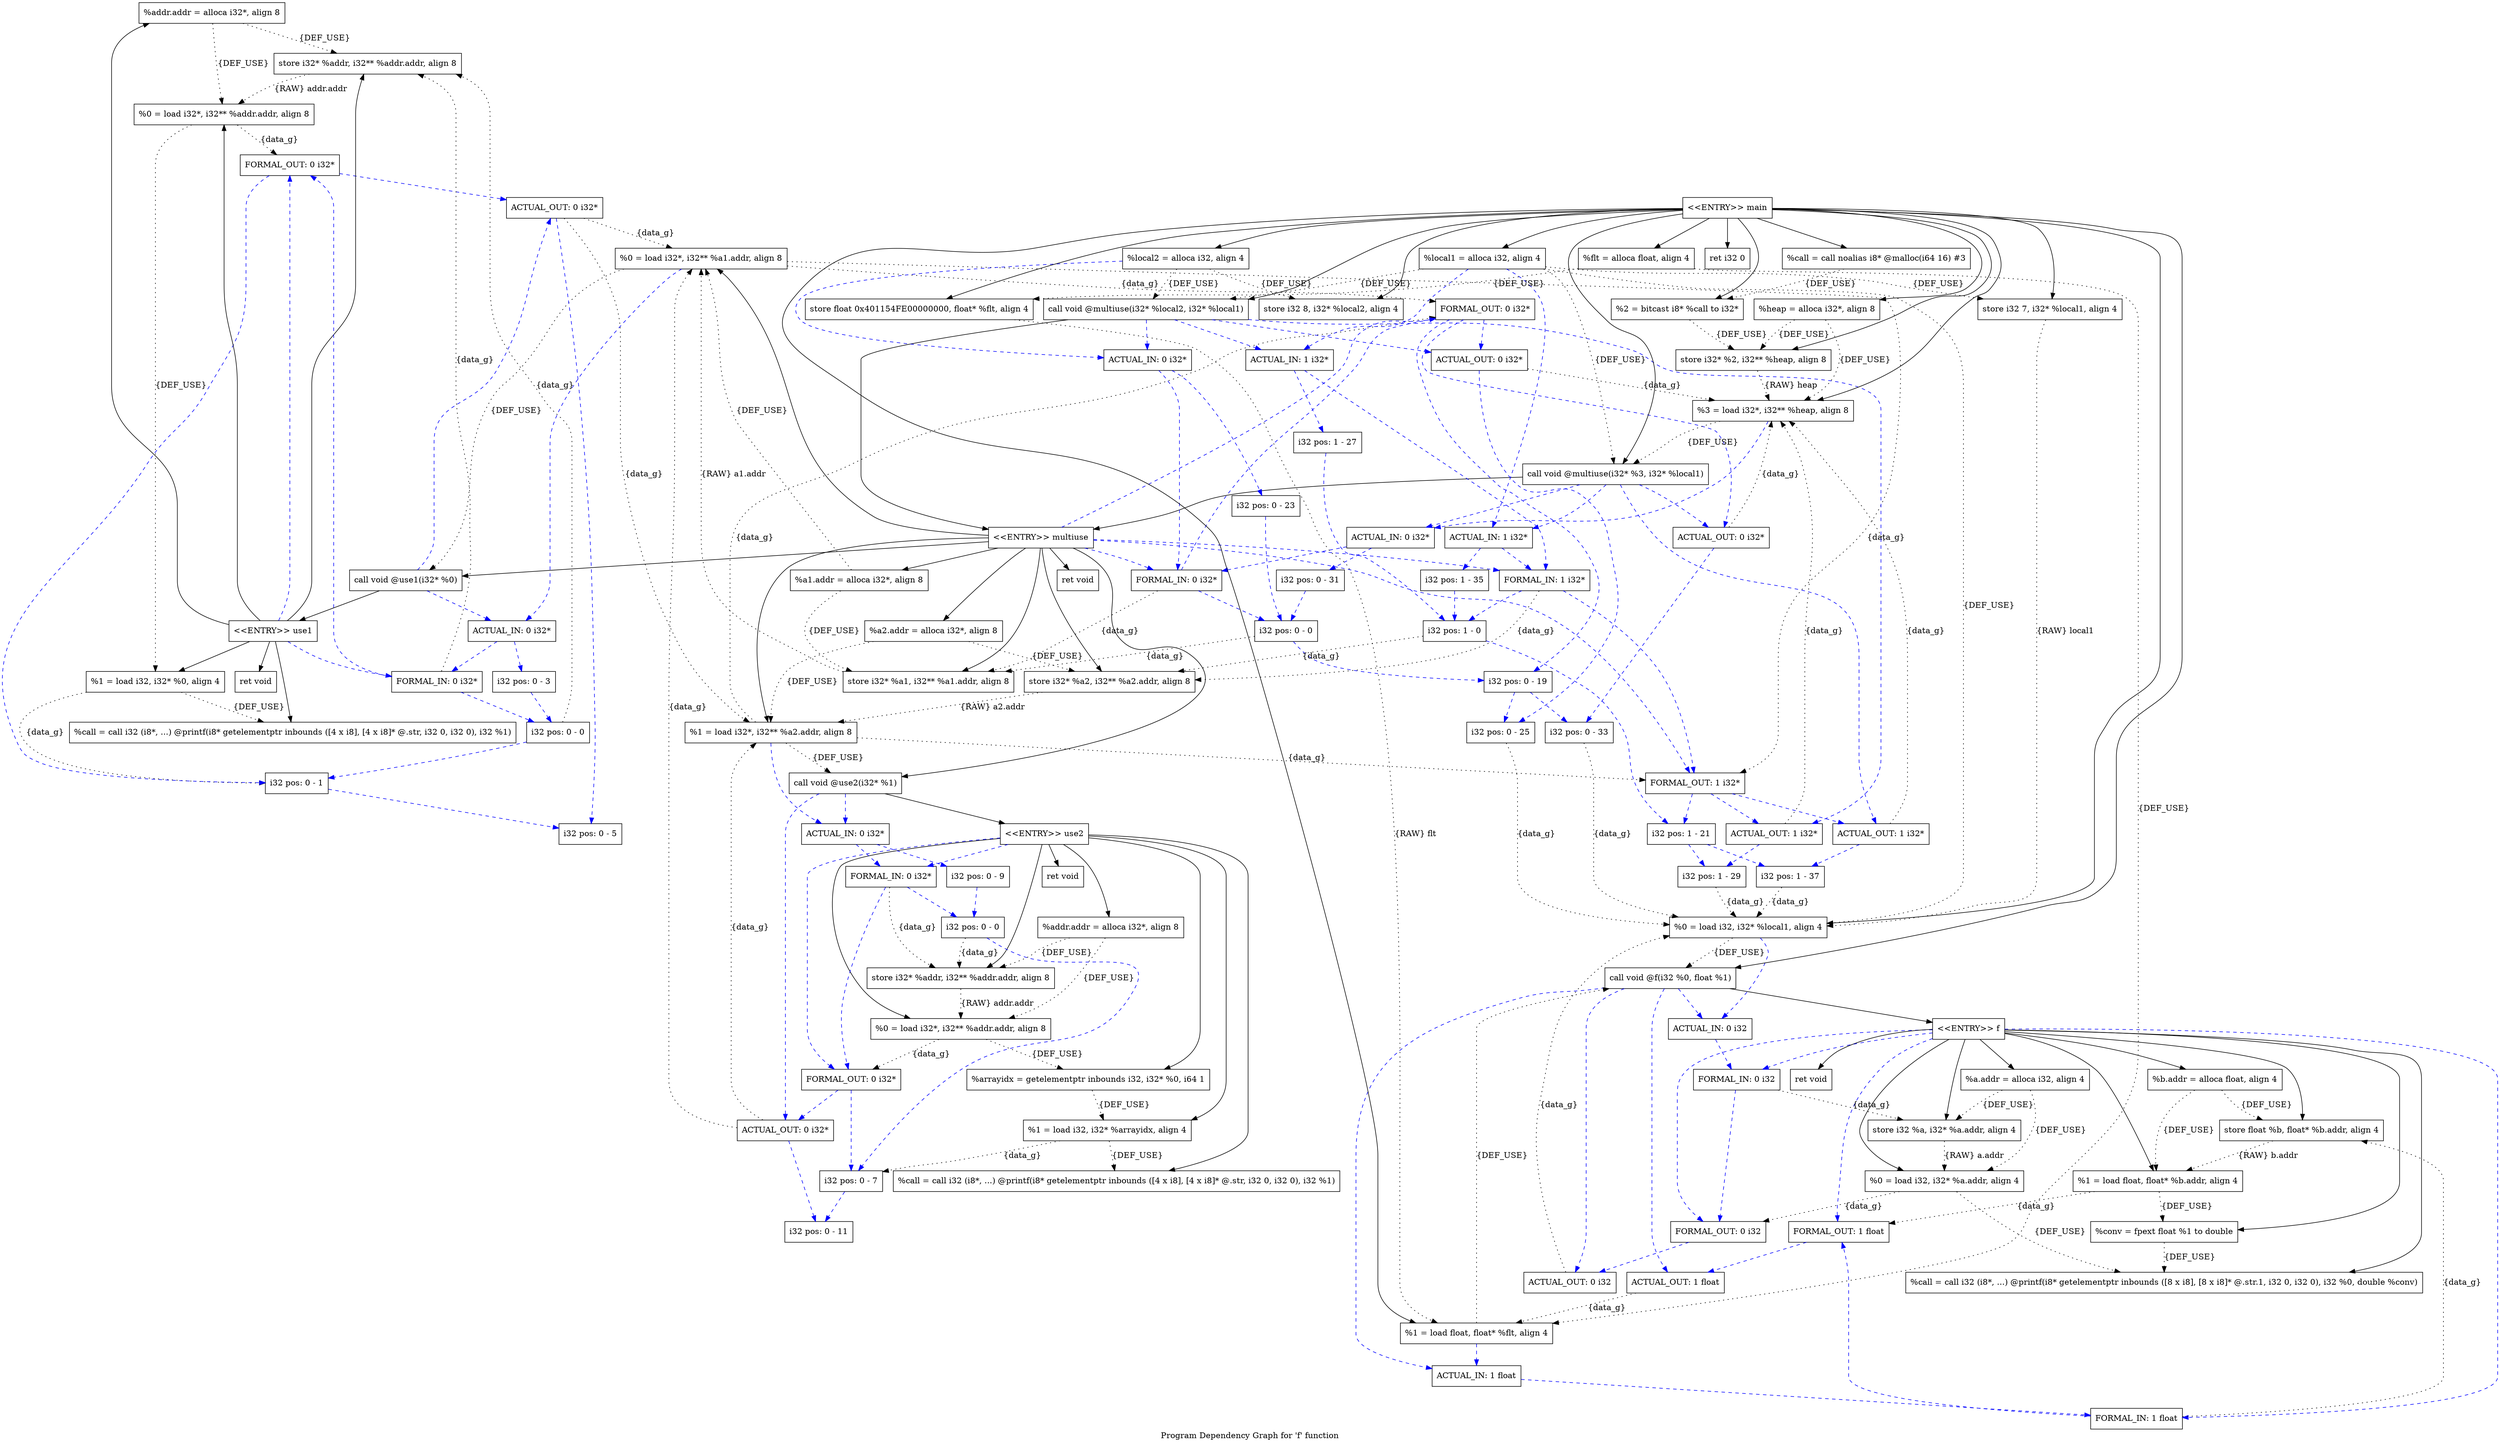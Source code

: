 digraph "Program Dependency Graph for 'f' function" {
	label="Program Dependency Graph for 'f' function";

	Node0x8115840 [shape=record,label="{  %addr.addr = alloca i32*, align 8}"];
	Node0x8115840 -> Node0x81147e0[style=dotted,label = "{DEF_USE}" ];
	Node0x8115840 -> Node0x8115000[style=dotted,label = "{DEF_USE}" ];
	Node0x81147e0 [shape=record,label="{  store i32* %addr, i32** %addr.addr, align 8}"];
	Node0x81147e0 -> Node0x8115000[style=dotted,label = "{RAW} addr.addr"];
	Node0x8115000 [shape=record,label="{  %0 = load i32*, i32** %addr.addr, align 8}"];
	Node0x8115000 -> Node0x8115140[style=dotted,label = "{DEF_USE}" ];
	Node0x8115000 -> Node0x811b440[style=dotted, label = "{data_g}"];
	Node0x8115140 [shape=record,label="{  %1 = load i32, i32* %0, align 4}"];
	Node0x8115140 -> Node0x81151b0[style=dotted,label = "{DEF_USE}" ];
	Node0x8115140 -> Node0x811b4b0[style=dotted, label = "{data_g}"];
	Node0x81151b0 [shape=record,label="{  %call = call i32 (i8*, ...) @printf(i8* getelementptr inbounds ([4 x i8], [4 x i8]* @.str, i32 0, i32 0), i32 %1)}"];
	Node0x81180e0 [shape=record,label="{\<\<ENTRY\>\> use1}"];
	Node0x81180e0 -> Node0x8115840;
	Node0x81180e0 -> Node0x81147e0;
	Node0x81180e0 -> Node0x8115000;
	Node0x81180e0 -> Node0x8115140;
	Node0x81180e0 -> Node0x81151b0;
	Node0x81180e0 -> Node0x8118170;
	Node0x81180e0 -> Node0x811b360[style=dashed, color="blue"];
	Node0x81180e0 -> Node0x811b440[style=dashed, color="blue"];
	Node0x8118170 [shape=record,label="{  ret void}"];
	Node0x8114850 [shape=record,label="{  %addr.addr = alloca i32*, align 8}"];
	Node0x8114850 -> Node0x8117ba0[style=dotted,label = "{DEF_USE}" ];
	Node0x8114850 -> Node0x8117ca0[style=dotted,label = "{DEF_USE}" ];
	Node0x8117ba0 [shape=record,label="{  store i32* %addr, i32** %addr.addr, align 8}"];
	Node0x8117ba0 -> Node0x8117ca0[style=dotted,label = "{RAW} addr.addr"];
	Node0x8117ca0 [shape=record,label="{  %0 = load i32*, i32** %addr.addr, align 8}"];
	Node0x8117ca0 -> Node0x8117db0[style=dotted,label = "{DEF_USE}" ];
	Node0x8117ca0 -> Node0x8119b60[style=dotted, label = "{data_g}"];
	Node0x8117db0 [shape=record,label="{  %arrayidx = getelementptr inbounds i32, i32* %0, i64 1}"];
	Node0x8117db0 -> Node0x8117e20[style=dotted,label = "{DEF_USE}" ];
	Node0x8117e20 [shape=record,label="{  %1 = load i32, i32* %arrayidx, align 4}"];
	Node0x8117e20 -> Node0x8117e90[style=dotted,label = "{DEF_USE}" ];
	Node0x8117e20 -> Node0x8119bd0[style=dotted, label = "{data_g}"];
	Node0x8117e90 [shape=record,label="{  %call = call i32 (i8*, ...) @printf(i8* getelementptr inbounds ([4 x i8], [4 x i8]* @.str, i32 0, i32 0), i32 %1)}"];
	Node0x811ad90 [shape=record,label="{\<\<ENTRY\>\> use2}"];
	Node0x811ad90 -> Node0x8114850;
	Node0x811ad90 -> Node0x8117ba0;
	Node0x811ad90 -> Node0x8117ca0;
	Node0x811ad90 -> Node0x8117db0;
	Node0x811ad90 -> Node0x8117e20;
	Node0x811ad90 -> Node0x8117e90;
	Node0x811ad90 -> Node0x811ae20;
	Node0x811ad90 -> Node0x811c770[style=dashed, color="blue"];
	Node0x811ad90 -> Node0x8119b60[style=dashed, color="blue"];
	Node0x811ae20 [shape=record,label="{  ret void}"];
	Node0x8119a60 [shape=record,label="{  %a1.addr = alloca i32*, align 8}"];
	Node0x8119a60 -> Node0x8119ad0[style=dotted,label = "{DEF_USE}" ];
	Node0x8119a60 -> Node0x8117c10[style=dotted,label = "{DEF_USE}" ];
	Node0x8119ad0 [shape=record,label="{  store i32* %a1, i32** %a1.addr, align 8}"];
	Node0x8119ad0 -> Node0x8117c10[style=dotted,label = "{RAW} a1.addr"];
	Node0x8117c10 [shape=record,label="{  %0 = load i32*, i32** %a1.addr, align 8}"];
	Node0x8117c10 -> Node0x811a350[style=dotted,label = "{DEF_USE}" ];
	Node0x8117c10 -> Node0x811bba0[style=dashed, color="blue"];
	Node0x8117c10 -> Node0x8123f90[style=dotted, label = "{data_g}"];
	Node0x8117c10 -> Node0x8124090[style=dotted, label = "{data_g}"];
	Node0x8119cf0 [shape=record,label="{  %a2.addr = alloca i32*, align 8}"];
	Node0x8119cf0 -> Node0x8119d60[style=dotted,label = "{DEF_USE}" ];
	Node0x8119cf0 -> Node0x8119dd0[style=dotted,label = "{DEF_USE}" ];
	Node0x8119d60 [shape=record,label="{  store i32* %a2, i32** %a2.addr, align 8}"];
	Node0x8119d60 -> Node0x8119dd0[style=dotted,label = "{RAW} a2.addr"];
	Node0x8119dd0 [shape=record,label="{  %1 = load i32*, i32** %a2.addr, align 8}"];
	Node0x8119dd0 -> Node0x811be40[style=dotted,label = "{DEF_USE}" ];
	Node0x8119dd0 -> Node0x811d160[style=dashed, color="blue"];
	Node0x8119dd0 -> Node0x8123f90[style=dotted, label = "{data_g}"];
	Node0x8119dd0 -> Node0x8124090[style=dotted, label = "{data_g}"];
	Node0x811a350 [shape=record,label="{  call void @use1(i32* %0)}"];
	Node0x811a350 -> Node0x81180e0;
	Node0x811a350 -> Node0x811bba0[style=dashed, color="blue"];
	Node0x811a350 -> Node0x811bcb0[style=dashed, color="blue"];
	Node0x811b360 [shape=record,label="{FORMAL_IN: 0 i32*}"];
	Node0x811b360 -> Node0x811b3d0[style=dashed, color="blue"];
	Node0x811b360 -> Node0x811b440[style=dashed, color="blue"];
	Node0x811b360 -> Node0x81147e0[style=dotted, label = "{data_g}"];
	Node0x811b3d0 [shape=record,label="{i32 pos: 0 - 0}"];
	Node0x811b3d0 -> Node0x811b4b0[style=dashed, color="blue"];
	Node0x811b3d0 -> Node0x81147e0[style=dotted, label = "{data_g}"];
	Node0x811b440 [shape=record,label="{FORMAL_OUT: 0 i32*}"];
	Node0x811b440 -> Node0x811b4b0[style=dashed, color="blue"];
	Node0x811b440 -> Node0x811bcb0[style=dashed, color="blue"];
	Node0x811b4b0 [shape=record,label="{i32 pos: 0 - 1}"];
	Node0x811b4b0 -> Node0x811bd20[style=dashed, color="blue"];
	Node0x811bba0 [shape=record,label="{ACTUAL_IN: 0 i32*}"];
	Node0x811bba0 -> Node0x811bc40[style=dashed, color="blue"];
	Node0x811bba0 -> Node0x811b360[style=dashed, color="blue"];
	Node0x811bc40 [shape=record,label="{i32 pos: 0 - 3}"];
	Node0x811bc40 -> Node0x811b3d0[style=dashed, color="blue"];
	Node0x811bcb0 [shape=record,label="{ACTUAL_OUT: 0 i32*}"];
	Node0x811bcb0 -> Node0x811bd20[style=dashed, color="blue"];
	Node0x811bcb0 -> Node0x8117c10[style=dotted, label = "{data_g}"];
	Node0x811bcb0 -> Node0x8119dd0[style=dotted, label = "{data_g}"];
	Node0x811bd20 [shape=record,label="{i32 pos: 0 - 5}"];
	Node0x811be40 [shape=record,label="{  call void @use2(i32* %1)}"];
	Node0x811be40 -> Node0x811ad90;
	Node0x811be40 -> Node0x811d160[style=dashed, color="blue"];
	Node0x811be40 -> Node0x811d270[style=dashed, color="blue"];
	Node0x811c770 [shape=record,label="{FORMAL_IN: 0 i32*}"];
	Node0x811c770 -> Node0x811c7e0[style=dashed, color="blue"];
	Node0x811c770 -> Node0x8119b60[style=dashed, color="blue"];
	Node0x811c770 -> Node0x8117ba0[style=dotted, label = "{data_g}"];
	Node0x811c7e0 [shape=record,label="{i32 pos: 0 - 0}"];
	Node0x811c7e0 -> Node0x8119bd0[style=dashed, color="blue"];
	Node0x811c7e0 -> Node0x8117ba0[style=dotted, label = "{data_g}"];
	Node0x8119b60 [shape=record,label="{FORMAL_OUT: 0 i32*}"];
	Node0x8119b60 -> Node0x8119bd0[style=dashed, color="blue"];
	Node0x8119b60 -> Node0x811d270[style=dashed, color="blue"];
	Node0x8119bd0 [shape=record,label="{i32 pos: 0 - 7}"];
	Node0x8119bd0 -> Node0x811d2e0[style=dashed, color="blue"];
	Node0x811d160 [shape=record,label="{ACTUAL_IN: 0 i32*}"];
	Node0x811d160 -> Node0x811d200[style=dashed, color="blue"];
	Node0x811d160 -> Node0x811c770[style=dashed, color="blue"];
	Node0x811d200 [shape=record,label="{i32 pos: 0 - 9}"];
	Node0x811d200 -> Node0x811c7e0[style=dashed, color="blue"];
	Node0x811d270 [shape=record,label="{ACTUAL_OUT: 0 i32*}"];
	Node0x811d270 -> Node0x811d2e0[style=dashed, color="blue"];
	Node0x811d270 -> Node0x8117c10[style=dotted, label = "{data_g}"];
	Node0x811d270 -> Node0x8119dd0[style=dotted, label = "{data_g}"];
	Node0x811d2e0 [shape=record,label="{i32 pos: 0 - 11}"];
	Node0x811d400 [shape=record,label="{\<\<ENTRY\>\> multiuse}"];
	Node0x811d400 -> Node0x8119a60;
	Node0x811d400 -> Node0x8119cf0;
	Node0x811d400 -> Node0x8119ad0;
	Node0x811d400 -> Node0x8119d60;
	Node0x811d400 -> Node0x8117c10;
	Node0x811d400 -> Node0x811a350;
	Node0x811d400 -> Node0x8119dd0;
	Node0x811d400 -> Node0x811be40;
	Node0x811d400 -> Node0x811d4c0;
	Node0x811d400 -> Node0x8123d90[style=dashed, color="blue"];
	Node0x811d400 -> Node0x8123f90[style=dashed, color="blue"];
	Node0x811d400 -> Node0x8123e90[style=dashed, color="blue"];
	Node0x811d400 -> Node0x8124090[style=dashed, color="blue"];
	Node0x811d4c0 [shape=record,label="{  ret void}"];
	Node0x81177d0 [shape=record,label="{  %a.addr = alloca i32, align 4}"];
	Node0x81177d0 -> Node0x8117840[style=dotted,label = "{DEF_USE}" ];
	Node0x81177d0 -> Node0x8117870[style=dotted,label = "{DEF_USE}" ];
	Node0x8117840 [shape=record,label="{  store i32 %a, i32* %a.addr, align 4}"];
	Node0x8117840 -> Node0x8117870[style=dotted,label = "{RAW} a.addr"];
	Node0x8117870 [shape=record,label="{  %0 = load i32, i32* %a.addr, align 4}"];
	Node0x8117870 -> Node0x81188c0[style=dotted,label = "{DEF_USE}" ];
	Node0x8117870 -> Node0x8121e50[style=dotted, label = "{data_g}"];
	Node0x811a240 [shape=record,label="{  %b.addr = alloca float, align 4}"];
	Node0x811a240 -> Node0x811a2b0[style=dotted,label = "{DEF_USE}" ];
	Node0x811a240 -> Node0x811a320[style=dotted,label = "{DEF_USE}" ];
	Node0x811a2b0 [shape=record,label="{  store float %b, float* %b.addr, align 4}"];
	Node0x811a2b0 -> Node0x811a320[style=dotted,label = "{RAW} b.addr"];
	Node0x811a320 [shape=record,label="{  %1 = load float, float* %b.addr, align 4}"];
	Node0x811a320 -> Node0x8118930[style=dotted,label = "{DEF_USE}" ];
	Node0x811a320 -> Node0x8121fb0[style=dotted, label = "{data_g}"];
	Node0x81188c0 [shape=record,label="{  %call = call i32 (i8*, ...) @printf(i8* getelementptr inbounds ([8 x i8], [8 x i8]* @.str.1, i32 0, i32 0), i32 %0, double %conv)}"];
	Node0x8118930 [shape=record,label="{  %conv = fpext float %1 to double}"];
	Node0x8118930 -> Node0x81188c0[style=dotted,label = "{DEF_USE}" ];
	Node0x8119130 [shape=record,label="{\<\<ENTRY\>\> f}"];
	Node0x8119130 -> Node0x81177d0;
	Node0x8119130 -> Node0x811a240;
	Node0x8119130 -> Node0x8117840;
	Node0x8119130 -> Node0x811a2b0;
	Node0x8119130 -> Node0x8117870;
	Node0x8119130 -> Node0x811a320;
	Node0x8119130 -> Node0x8118930;
	Node0x8119130 -> Node0x81188c0;
	Node0x8119130 -> Node0x81191c0;
	Node0x8119130 -> Node0x8121de0[style=dashed, color="blue"];
	Node0x8119130 -> Node0x8121e50[style=dashed, color="blue"];
	Node0x8119130 -> Node0x8121f40[style=dashed, color="blue"];
	Node0x8119130 -> Node0x8121fb0[style=dashed, color="blue"];
	Node0x81191c0 [shape=record,label="{  ret void}"];
	Node0x811eda0 [shape=record,label="{  %heap = alloca i32*, align 8}"];
	Node0x811eda0 -> Node0x811ee10[style=dotted,label = "{DEF_USE}" ];
	Node0x811eda0 -> Node0x811ee80[style=dotted,label = "{DEF_USE}" ];
	Node0x811ee10 [shape=record,label="{  store i32* %2, i32** %heap, align 8}"];
	Node0x811ee10 -> Node0x811ee80[style=dotted,label = "{RAW} heap"];
	Node0x811ee80 [shape=record,label="{  %3 = load i32*, i32** %heap, align 8}"];
	Node0x811ee80 -> Node0x811f0e0[style=dotted,label = "{DEF_USE}" ];
	Node0x811ee80 -> Node0x8126640[style=dashed, color="blue"];
	Node0x811ef90 [shape=record,label="{  %local1 = alloca i32, align 4}"];
	Node0x811ef90 -> Node0x811f000[style=dotted,label = "{DEF_USE}" ];
	Node0x811ef90 -> Node0x811f070[style=dotted,label = "{DEF_USE}" ];
	Node0x811ef90 -> Node0x811f110[style=dotted,label = "{DEF_USE}" ];
	Node0x811ef90 -> Node0x811f0e0[style=dotted,label = "{DEF_USE}" ];
	Node0x811ef90 -> Node0x8124ed0[style=dashed, color="blue"];
	Node0x811ef90 -> Node0x8126750[style=dashed, color="blue"];
	Node0x811f000 [shape=record,label="{  store i32 7, i32* %local1, align 4}"];
	Node0x811f000 -> Node0x811f070[style=dotted,label = "{RAW} local1"];
	Node0x811f070 [shape=record,label="{  %0 = load i32, i32* %local1, align 4}"];
	Node0x811f070 -> Node0x811f8c0[style=dotted,label = "{DEF_USE}" ];
	Node0x811f070 -> Node0x8122600[style=dashed, color="blue"];
	Node0x811f110 [shape=record,label="{  call void @multiuse(i32* %local2, i32* %local1)}"];
	Node0x811f110 -> Node0x811d400;
	Node0x811f110 -> Node0x8124dd0[style=dashed, color="blue"];
	Node0x811f110 -> Node0x8125040[style=dashed, color="blue"];
	Node0x811f110 -> Node0x8124ed0[style=dashed, color="blue"];
	Node0x811f110 -> Node0x8125140[style=dashed, color="blue"];
	Node0x811f0e0 [shape=record,label="{  call void @multiuse(i32* %3, i32* %local1)}"];
	Node0x811f0e0 -> Node0x811d400;
	Node0x811f0e0 -> Node0x8126640[style=dashed, color="blue"];
	Node0x811f0e0 -> Node0x8126850[style=dashed, color="blue"];
	Node0x811f0e0 -> Node0x8126750[style=dashed, color="blue"];
	Node0x811f0e0 -> Node0x8126950[style=dashed, color="blue"];
	Node0x811f630 [shape=record,label="{  %local2 = alloca i32, align 4}"];
	Node0x811f630 -> Node0x811f6a0[style=dotted,label = "{DEF_USE}" ];
	Node0x811f630 -> Node0x811f110[style=dotted,label = "{DEF_USE}" ];
	Node0x811f630 -> Node0x8124dd0[style=dashed, color="blue"];
	Node0x811f6a0 [shape=record,label="{  store i32 8, i32* %local2, align 4}"];
	Node0x811f740 [shape=record,label="{  %flt = alloca float, align 4}"];
	Node0x811f740 -> Node0x811f7b0[style=dotted,label = "{DEF_USE}" ];
	Node0x811f740 -> Node0x811f820[style=dotted,label = "{DEF_USE}" ];
	Node0x811f7b0 [shape=record,label="{  store float 0x401154FE00000000, float* %flt, align 4}"];
	Node0x811f7b0 -> Node0x811f820[style=dotted,label = "{RAW} flt"];
	Node0x811f820 [shape=record,label="{  %1 = load float, float* %flt, align 4}"];
	Node0x811f820 -> Node0x811f8c0[style=dotted,label = "{DEF_USE}" ];
	Node0x811f820 -> Node0x81226a0[style=dashed, color="blue"];
	Node0x811f8c0 [shape=record,label="{  call void @f(i32 %0, float %1)}"];
	Node0x811f8c0 -> Node0x8119130;
	Node0x811f8c0 -> Node0x8122600[style=dashed, color="blue"];
	Node0x811f8c0 -> Node0x8122770[style=dashed, color="blue"];
	Node0x811f8c0 -> Node0x81226a0[style=dashed, color="blue"];
	Node0x811f8c0 -> Node0x8122740[style=dashed, color="blue"];
	Node0x8121de0 [shape=record,label="{FORMAL_IN: 0 i32}"];
	Node0x8121de0 -> Node0x8121e50[style=dashed, color="blue"];
	Node0x8121de0 -> Node0x8117840[style=dotted, label = "{data_g}"];
	Node0x8121e50 [shape=record,label="{FORMAL_OUT: 0 i32}"];
	Node0x8121e50 -> Node0x8122770[style=dashed, color="blue"];
	Node0x8121f40 [shape=record,label="{FORMAL_IN: 1 float}"];
	Node0x8121f40 -> Node0x8121fb0[style=dashed, color="blue"];
	Node0x8121f40 -> Node0x811a2b0[style=dotted, label = "{data_g}"];
	Node0x8121fb0 [shape=record,label="{FORMAL_OUT: 1 float}"];
	Node0x8121fb0 -> Node0x8122740[style=dashed, color="blue"];
	Node0x8122600 [shape=record,label="{ACTUAL_IN: 0 i32}"];
	Node0x8122600 -> Node0x8121de0[style=dashed, color="blue"];
	Node0x81226a0 [shape=record,label="{ACTUAL_IN: 1 float}"];
	Node0x81226a0 -> Node0x8121f40[style=dashed, color="blue"];
	Node0x8122770 [shape=record,label="{ACTUAL_OUT: 0 i32}"];
	Node0x8122770 -> Node0x811f070[style=dotted, label = "{data_g}"];
	Node0x8122740 [shape=record,label="{ACTUAL_OUT: 1 float}"];
	Node0x8122740 -> Node0x811f820[style=dotted, label = "{data_g}"];
	Node0x8122c20 [shape=record,label="{  %call = call noalias i8* @malloc(i64 16) #3}"];
	Node0x8122c20 -> Node0x8122c90[style=dotted,label = "{DEF_USE}" ];
	Node0x8122c90 [shape=record,label="{  %2 = bitcast i8* %call to i32*}"];
	Node0x8122c90 -> Node0x811ee10[style=dotted,label = "{DEF_USE}" ];
	Node0x8123d90 [shape=record,label="{FORMAL_IN: 0 i32*}"];
	Node0x8123d90 -> Node0x8123e00[style=dashed, color="blue"];
	Node0x8123d90 -> Node0x8123f90[style=dashed, color="blue"];
	Node0x8123d90 -> Node0x8119ad0[style=dotted, label = "{data_g}"];
	Node0x8123e00 [shape=record,label="{i32 pos: 0 - 0}"];
	Node0x8123e00 -> Node0x8124000[style=dashed, color="blue"];
	Node0x8123e00 -> Node0x8119ad0[style=dotted, label = "{data_g}"];
	Node0x8123e90 [shape=record,label="{FORMAL_IN: 1 i32*}"];
	Node0x8123e90 -> Node0x8123f00[style=dashed, color="blue"];
	Node0x8123e90 -> Node0x8124090[style=dashed, color="blue"];
	Node0x8123e90 -> Node0x8119d60[style=dotted, label = "{data_g}"];
	Node0x8123f00 [shape=record,label="{i32 pos: 1 - 0}"];
	Node0x8123f00 -> Node0x8124100[style=dashed, color="blue"];
	Node0x8123f00 -> Node0x8119d60[style=dotted, label = "{data_g}"];
	Node0x8123f90 [shape=record,label="{FORMAL_OUT: 0 i32*}"];
	Node0x8123f90 -> Node0x8124000[style=dashed, color="blue"];
	Node0x8123f90 -> Node0x8125040[style=dashed, color="blue"];
	Node0x8123f90 -> Node0x8126850[style=dashed, color="blue"];
	Node0x8124000 [shape=record,label="{i32 pos: 0 - 19}"];
	Node0x8124000 -> Node0x81250b0[style=dashed, color="blue"];
	Node0x8124000 -> Node0x81268c0[style=dashed, color="blue"];
	Node0x8124090 [shape=record,label="{FORMAL_OUT: 1 i32*}"];
	Node0x8124090 -> Node0x8124100[style=dashed, color="blue"];
	Node0x8124090 -> Node0x8125140[style=dashed, color="blue"];
	Node0x8124090 -> Node0x8126950[style=dashed, color="blue"];
	Node0x8124100 [shape=record,label="{i32 pos: 1 - 21}"];
	Node0x8124100 -> Node0x81251b0[style=dashed, color="blue"];
	Node0x8124100 -> Node0x81269c0[style=dashed, color="blue"];
	Node0x8124dd0 [shape=record,label="{ACTUAL_IN: 0 i32*}"];
	Node0x8124dd0 -> Node0x811f710[style=dashed, color="blue"];
	Node0x8124dd0 -> Node0x8123d90[style=dashed, color="blue"];
	Node0x811f710 [shape=record,label="{i32 pos: 0 - 23}"];
	Node0x811f710 -> Node0x8123e00[style=dashed, color="blue"];
	Node0x8124ed0 [shape=record,label="{ACTUAL_IN: 1 i32*}"];
	Node0x8124ed0 -> Node0x8124fd0[style=dashed, color="blue"];
	Node0x8124ed0 -> Node0x8123e90[style=dashed, color="blue"];
	Node0x8124fd0 [shape=record,label="{i32 pos: 1 - 27}"];
	Node0x8124fd0 -> Node0x8123f00[style=dashed, color="blue"];
	Node0x8125040 [shape=record,label="{ACTUAL_OUT: 0 i32*}"];
	Node0x8125040 -> Node0x81250b0[style=dashed, color="blue"];
	Node0x8125040 -> Node0x811ee80[style=dotted, label = "{data_g}"];
	Node0x81250b0 [shape=record,label="{i32 pos: 0 - 25}"];
	Node0x81250b0 -> Node0x811f070[style=dotted, label = "{data_g}"];
	Node0x8125140 [shape=record,label="{ACTUAL_OUT: 1 i32*}"];
	Node0x8125140 -> Node0x81251b0[style=dashed, color="blue"];
	Node0x8125140 -> Node0x811ee80[style=dotted, label = "{data_g}"];
	Node0x81251b0 [shape=record,label="{i32 pos: 1 - 29}"];
	Node0x81251b0 -> Node0x811f070[style=dotted, label = "{data_g}"];
	Node0x8126640 [shape=record,label="{ACTUAL_IN: 0 i32*}"];
	Node0x8126640 -> Node0x81266e0[style=dashed, color="blue"];
	Node0x8126640 -> Node0x8123d90[style=dashed, color="blue"];
	Node0x81266e0 [shape=record,label="{i32 pos: 0 - 31}"];
	Node0x81266e0 -> Node0x8123e00[style=dashed, color="blue"];
	Node0x8126750 [shape=record,label="{ACTUAL_IN: 1 i32*}"];
	Node0x8126750 -> Node0x81267c0[style=dashed, color="blue"];
	Node0x8126750 -> Node0x8123e90[style=dashed, color="blue"];
	Node0x81267c0 [shape=record,label="{i32 pos: 1 - 35}"];
	Node0x81267c0 -> Node0x8123f00[style=dashed, color="blue"];
	Node0x8126850 [shape=record,label="{ACTUAL_OUT: 0 i32*}"];
	Node0x8126850 -> Node0x81268c0[style=dashed, color="blue"];
	Node0x8126850 -> Node0x811ee80[style=dotted, label = "{data_g}"];
	Node0x81268c0 [shape=record,label="{i32 pos: 0 - 33}"];
	Node0x81268c0 -> Node0x811f070[style=dotted, label = "{data_g}"];
	Node0x8126950 [shape=record,label="{ACTUAL_OUT: 1 i32*}"];
	Node0x8126950 -> Node0x81269c0[style=dashed, color="blue"];
	Node0x8126950 -> Node0x811ee80[style=dotted, label = "{data_g}"];
	Node0x81269c0 [shape=record,label="{i32 pos: 1 - 37}"];
	Node0x81269c0 -> Node0x811f070[style=dotted, label = "{data_g}"];
	Node0x8126bc0 [shape=record,label="{\<\<ENTRY\>\> main}"];
	Node0x8126bc0 -> Node0x811eda0;
	Node0x8126bc0 -> Node0x811ef90;
	Node0x8126bc0 -> Node0x811f630;
	Node0x8126bc0 -> Node0x811f740;
	Node0x8126bc0 -> Node0x811f000;
	Node0x8126bc0 -> Node0x811f6a0;
	Node0x8126bc0 -> Node0x811f7b0;
	Node0x8126bc0 -> Node0x811f070;
	Node0x8126bc0 -> Node0x811f820;
	Node0x8126bc0 -> Node0x811f8c0;
	Node0x8126bc0 -> Node0x8122c20;
	Node0x8126bc0 -> Node0x8122c90;
	Node0x8126bc0 -> Node0x811ee10;
	Node0x8126bc0 -> Node0x811f110;
	Node0x8126bc0 -> Node0x811ee80;
	Node0x8126bc0 -> Node0x811f0e0;
	Node0x8126bc0 -> Node0x8126c30;
	Node0x8126c30 [shape=record,label="{  ret i32 0}"];
}
